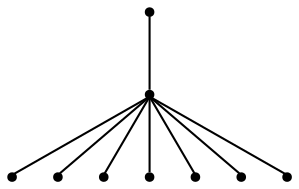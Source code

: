 graph {
  node [shape=point,comment="{\"directed\":false,\"doi\":\"10.1007/978-3-642-00219-9_33\",\"figure\":\"5 (1)\"}"]

  v0 [pos="779.581784944756,790.7403380577011"]
  v1 [pos="679.3614728350972,790.7403380577011"]
  v2 [pos="779.581784944756,865.8759875827368"]
  v3 [pos="779.581784944756,640.4647141119449"]
  v4 [pos="779.581784944756,941.0116371077722"]
  v5 [pos="779.581784944756,715.6046885326657"]
  v6 [pos="579.1410970998364,790.7403380577011"]
  v7 [pos="579.1410970998364,865.8759875827368"]
  v8 [pos="579.1410970998364,715.6046885326657"]

  v0 -- v1 [id="-1",pos="779.581784944756,790.7403380577011 679.3614728350972,790.7403380577011 679.3614728350972,790.7403380577011 679.3614728350972,790.7403380577011"]
  v1 -- v2 [id="-2",pos="679.3614728350972,790.7403380577011 779.581784944756,865.8759875827368 779.581784944756,865.8759875827368 779.581784944756,865.8759875827368"]
  v1 -- v3 [id="-3",pos="679.3614728350972,790.7403380577011 779.581784944756,640.4647141119449 779.581784944756,640.4647141119449 779.581784944756,640.4647141119449"]
  v1 -- v4 [id="-4",pos="679.3614728350972,790.7403380577011 779.581784944756,941.0116371077722 779.581784944756,941.0116371077722 779.581784944756,941.0116371077722"]
  v1 -- v5 [id="-5",pos="679.3614728350972,790.7403380577011 779.581784944756,715.6046885326657 779.581784944756,715.6046885326657 779.581784944756,715.6046885326657"]
  v1 -- v6 [id="-6",pos="679.3614728350972,790.7403380577011 579.1410970998364,790.7403380577011 579.1410970998364,790.7403380577011 579.1410970998364,790.7403380577011"]
  v1 -- v7 [id="-7",pos="679.3614728350972,790.7403380577011 579.1410970998364,865.8759875827368 579.1410970998364,865.8759875827368 579.1410970998364,865.8759875827368"]
  v1 -- v8 [id="-8",pos="679.3614728350972,790.7403380577011 579.1410970998364,715.6046885326657 579.1410970998364,715.6046885326657 579.1410970998364,715.6046885326657"]
}